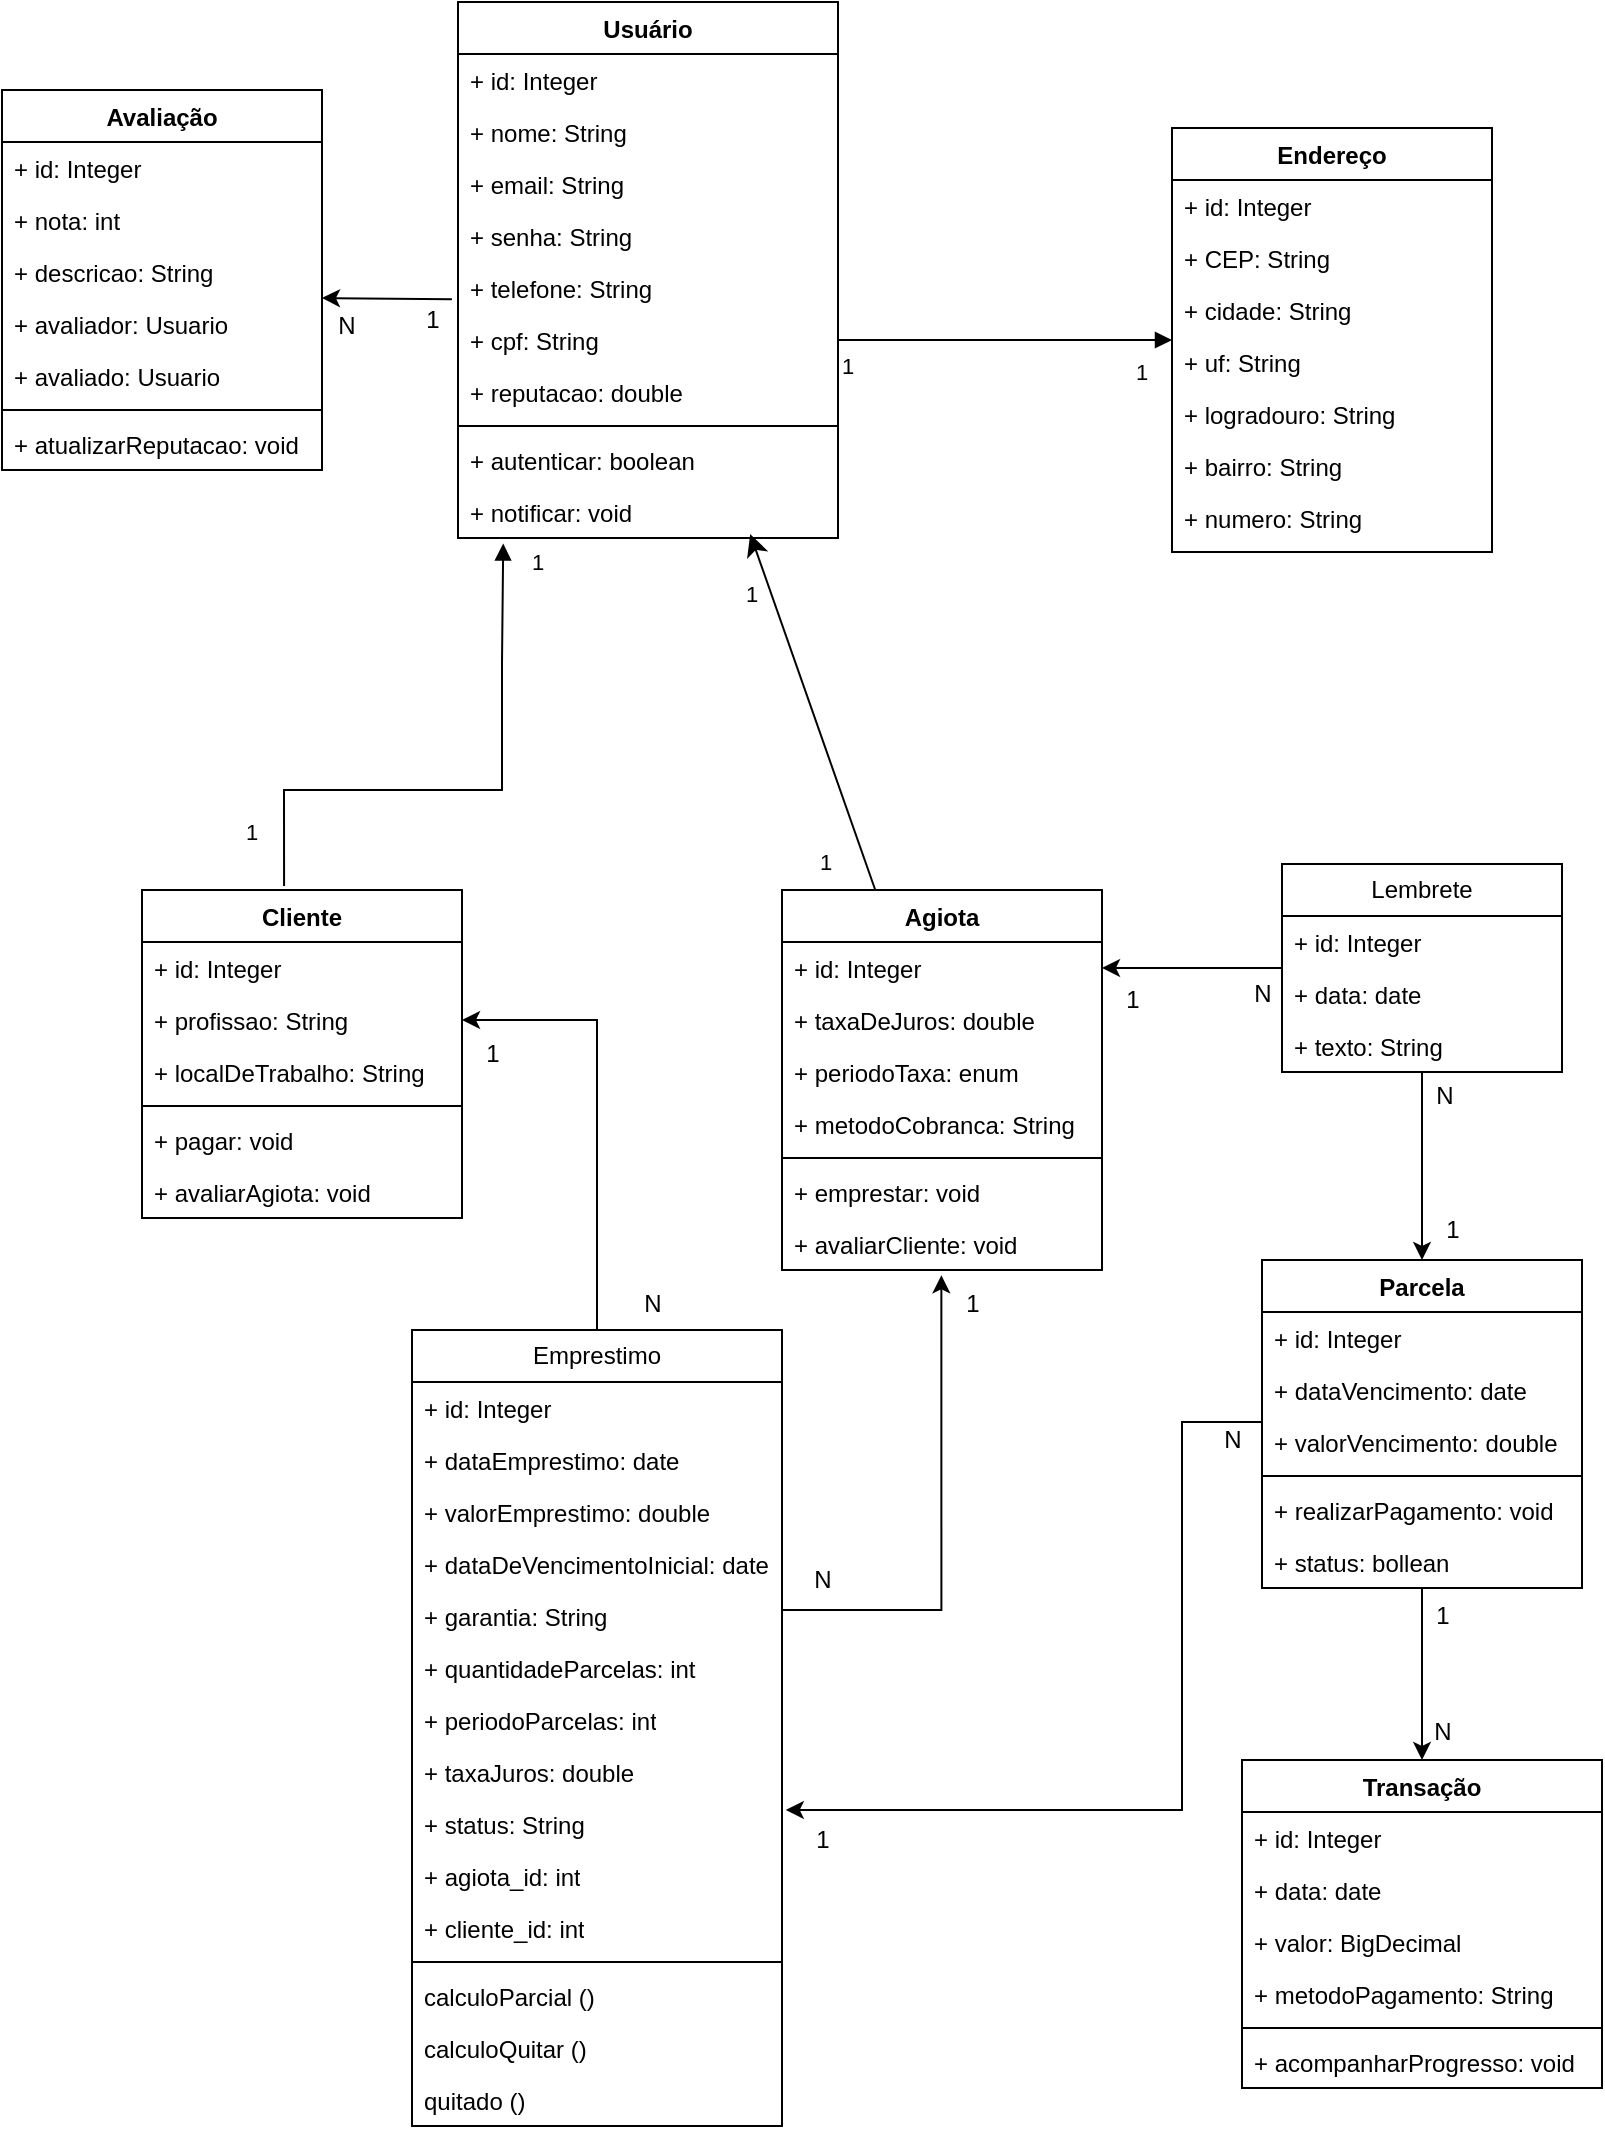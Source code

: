 <mxfile version="24.7.16">
  <diagram id="C5RBs43oDa-KdzZeNtuy" name="Page-1">
    <mxGraphModel grid="1" page="1" gridSize="10" guides="1" tooltips="1" connect="1" arrows="1" fold="1" pageScale="1" pageWidth="827" pageHeight="1169" background="none" math="0" shadow="0">
      <root>
        <mxCell id="WIyWlLk6GJQsqaUBKTNV-0" />
        <mxCell id="WIyWlLk6GJQsqaUBKTNV-1" parent="WIyWlLk6GJQsqaUBKTNV-0" />
        <mxCell id="v2SrnXluoOQOvwRxK5sG-12" value="Usuário&lt;div&gt;&lt;br&gt;&lt;/div&gt;" style="swimlane;fontStyle=1;align=center;verticalAlign=top;childLayout=stackLayout;horizontal=1;startSize=26;horizontalStack=0;resizeParent=1;resizeParentMax=0;resizeLast=0;collapsible=1;marginBottom=0;whiteSpace=wrap;html=1;" vertex="1" parent="WIyWlLk6GJQsqaUBKTNV-1">
          <mxGeometry x="238" y="-44" width="190" height="268" as="geometry" />
        </mxCell>
        <mxCell id="v2SrnXluoOQOvwRxK5sG-13" value="+ id: Integer" style="text;strokeColor=none;fillColor=none;align=left;verticalAlign=top;spacingLeft=4;spacingRight=4;overflow=hidden;rotatable=0;points=[[0,0.5],[1,0.5]];portConstraint=eastwest;whiteSpace=wrap;html=1;" vertex="1" parent="v2SrnXluoOQOvwRxK5sG-12">
          <mxGeometry y="26" width="190" height="26" as="geometry" />
        </mxCell>
        <mxCell id="v2SrnXluoOQOvwRxK5sG-16" value="+ nome: String" style="text;strokeColor=none;fillColor=none;align=left;verticalAlign=top;spacingLeft=4;spacingRight=4;overflow=hidden;rotatable=0;points=[[0,0.5],[1,0.5]];portConstraint=eastwest;whiteSpace=wrap;html=1;" vertex="1" parent="v2SrnXluoOQOvwRxK5sG-12">
          <mxGeometry y="52" width="190" height="26" as="geometry" />
        </mxCell>
        <mxCell id="v2SrnXluoOQOvwRxK5sG-22" value="+ email: String" style="text;strokeColor=none;fillColor=none;align=left;verticalAlign=top;spacingLeft=4;spacingRight=4;overflow=hidden;rotatable=0;points=[[0,0.5],[1,0.5]];portConstraint=eastwest;whiteSpace=wrap;html=1;" vertex="1" parent="v2SrnXluoOQOvwRxK5sG-12">
          <mxGeometry y="78" width="190" height="26" as="geometry" />
        </mxCell>
        <mxCell id="v2SrnXluoOQOvwRxK5sG-18" value="+ senha: String" style="text;strokeColor=none;fillColor=none;align=left;verticalAlign=top;spacingLeft=4;spacingRight=4;overflow=hidden;rotatable=0;points=[[0,0.5],[1,0.5]];portConstraint=eastwest;whiteSpace=wrap;html=1;" vertex="1" parent="v2SrnXluoOQOvwRxK5sG-12">
          <mxGeometry y="104" width="190" height="26" as="geometry" />
        </mxCell>
        <mxCell id="v2SrnXluoOQOvwRxK5sG-19" value="+ telefone: String" style="text;strokeColor=none;fillColor=none;align=left;verticalAlign=top;spacingLeft=4;spacingRight=4;overflow=hidden;rotatable=0;points=[[0,0.5],[1,0.5]];portConstraint=eastwest;whiteSpace=wrap;html=1;" vertex="1" parent="v2SrnXluoOQOvwRxK5sG-12">
          <mxGeometry y="130" width="190" height="26" as="geometry" />
        </mxCell>
        <mxCell id="v2SrnXluoOQOvwRxK5sG-20" value="+ cpf: String" style="text;strokeColor=none;fillColor=none;align=left;verticalAlign=top;spacingLeft=4;spacingRight=4;overflow=hidden;rotatable=0;points=[[0,0.5],[1,0.5]];portConstraint=eastwest;whiteSpace=wrap;html=1;" vertex="1" parent="v2SrnXluoOQOvwRxK5sG-12">
          <mxGeometry y="156" width="190" height="26" as="geometry" />
        </mxCell>
        <mxCell id="JB7IDkOEAcVmS822lS0g-2" value="+ reputacao: double" style="text;strokeColor=none;fillColor=none;align=left;verticalAlign=top;spacingLeft=4;spacingRight=4;overflow=hidden;rotatable=0;points=[[0,0.5],[1,0.5]];portConstraint=eastwest;whiteSpace=wrap;html=1;" vertex="1" parent="v2SrnXluoOQOvwRxK5sG-12">
          <mxGeometry y="182" width="190" height="26" as="geometry" />
        </mxCell>
        <mxCell id="v2SrnXluoOQOvwRxK5sG-14" value="" style="line;strokeWidth=1;fillColor=none;align=left;verticalAlign=middle;spacingTop=-1;spacingLeft=3;spacingRight=3;rotatable=0;labelPosition=right;points=[];portConstraint=eastwest;strokeColor=inherit;" vertex="1" parent="v2SrnXluoOQOvwRxK5sG-12">
          <mxGeometry y="208" width="190" height="8" as="geometry" />
        </mxCell>
        <mxCell id="v2SrnXluoOQOvwRxK5sG-15" value="+ autenticar: boolean" style="text;strokeColor=none;fillColor=none;align=left;verticalAlign=top;spacingLeft=4;spacingRight=4;overflow=hidden;rotatable=0;points=[[0,0.5],[1,0.5]];portConstraint=eastwest;whiteSpace=wrap;html=1;" vertex="1" parent="v2SrnXluoOQOvwRxK5sG-12">
          <mxGeometry y="216" width="190" height="26" as="geometry" />
        </mxCell>
        <mxCell id="v2SrnXluoOQOvwRxK5sG-52" value="+ notificar: void" style="text;strokeColor=none;fillColor=none;align=left;verticalAlign=top;spacingLeft=4;spacingRight=4;overflow=hidden;rotatable=0;points=[[0,0.5],[1,0.5]];portConstraint=eastwest;whiteSpace=wrap;html=1;" vertex="1" parent="v2SrnXluoOQOvwRxK5sG-12">
          <mxGeometry y="242" width="190" height="26" as="geometry" />
        </mxCell>
        <mxCell id="v2SrnXluoOQOvwRxK5sG-25" value="Cliente" style="swimlane;fontStyle=1;align=center;verticalAlign=top;childLayout=stackLayout;horizontal=1;startSize=26;horizontalStack=0;resizeParent=1;resizeParentMax=0;resizeLast=0;collapsible=1;marginBottom=0;whiteSpace=wrap;html=1;" vertex="1" parent="WIyWlLk6GJQsqaUBKTNV-1">
          <mxGeometry x="80" y="400" width="160" height="164" as="geometry" />
        </mxCell>
        <mxCell id="v2SrnXluoOQOvwRxK5sG-26" value="+ id: Integer" style="text;strokeColor=none;fillColor=none;align=left;verticalAlign=top;spacingLeft=4;spacingRight=4;overflow=hidden;rotatable=0;points=[[0,0.5],[1,0.5]];portConstraint=eastwest;whiteSpace=wrap;html=1;" vertex="1" parent="v2SrnXluoOQOvwRxK5sG-25">
          <mxGeometry y="26" width="160" height="26" as="geometry" />
        </mxCell>
        <mxCell id="j5a6vcm2FAJv5zUQc_0I-11" value="+ profissao: String" style="text;strokeColor=none;fillColor=none;align=left;verticalAlign=top;spacingLeft=4;spacingRight=4;overflow=hidden;rotatable=0;points=[[0,0.5],[1,0.5]];portConstraint=eastwest;whiteSpace=wrap;html=1;" vertex="1" parent="v2SrnXluoOQOvwRxK5sG-25">
          <mxGeometry y="52" width="160" height="26" as="geometry" />
        </mxCell>
        <mxCell id="j5a6vcm2FAJv5zUQc_0I-12" value="+ localDeTrabalho: String" style="text;strokeColor=none;fillColor=none;align=left;verticalAlign=top;spacingLeft=4;spacingRight=4;overflow=hidden;rotatable=0;points=[[0,0.5],[1,0.5]];portConstraint=eastwest;whiteSpace=wrap;html=1;" vertex="1" parent="v2SrnXluoOQOvwRxK5sG-25">
          <mxGeometry y="78" width="160" height="26" as="geometry" />
        </mxCell>
        <mxCell id="v2SrnXluoOQOvwRxK5sG-27" value="" style="line;strokeWidth=1;fillColor=none;align=left;verticalAlign=middle;spacingTop=-1;spacingLeft=3;spacingRight=3;rotatable=0;labelPosition=right;points=[];portConstraint=eastwest;strokeColor=inherit;" vertex="1" parent="v2SrnXluoOQOvwRxK5sG-25">
          <mxGeometry y="104" width="160" height="8" as="geometry" />
        </mxCell>
        <mxCell id="QLj2_t5xrcanLwD87ALV-13" value="+ pagar: void" style="text;strokeColor=none;fillColor=none;align=left;verticalAlign=top;spacingLeft=4;spacingRight=4;overflow=hidden;rotatable=0;points=[[0,0.5],[1,0.5]];portConstraint=eastwest;whiteSpace=wrap;html=1;" vertex="1" parent="v2SrnXluoOQOvwRxK5sG-25">
          <mxGeometry y="112" width="160" height="26" as="geometry" />
        </mxCell>
        <mxCell id="v2SrnXluoOQOvwRxK5sG-51" value="+ avaliarAgiota: void" style="text;strokeColor=none;fillColor=none;align=left;verticalAlign=top;spacingLeft=4;spacingRight=4;overflow=hidden;rotatable=0;points=[[0,0.5],[1,0.5]];portConstraint=eastwest;whiteSpace=wrap;html=1;" vertex="1" parent="v2SrnXluoOQOvwRxK5sG-25">
          <mxGeometry y="138" width="160" height="26" as="geometry" />
        </mxCell>
        <mxCell id="v2SrnXluoOQOvwRxK5sG-29" value="Agiota" style="swimlane;fontStyle=1;align=center;verticalAlign=top;childLayout=stackLayout;horizontal=1;startSize=26;horizontalStack=0;resizeParent=1;resizeParentMax=0;resizeLast=0;collapsible=1;marginBottom=0;whiteSpace=wrap;html=1;" vertex="1" parent="WIyWlLk6GJQsqaUBKTNV-1">
          <mxGeometry x="400" y="400" width="160" height="190" as="geometry" />
        </mxCell>
        <mxCell id="j5a6vcm2FAJv5zUQc_0I-2" value="+ id: Integer" style="text;strokeColor=none;fillColor=none;align=left;verticalAlign=top;spacingLeft=4;spacingRight=4;overflow=hidden;rotatable=0;points=[[0,0.5],[1,0.5]];portConstraint=eastwest;whiteSpace=wrap;html=1;" vertex="1" parent="v2SrnXluoOQOvwRxK5sG-29">
          <mxGeometry y="26" width="160" height="26" as="geometry" />
        </mxCell>
        <mxCell id="saadcB1_mglVclJks-Oz-9" value="+ taxaDeJuros: double" style="text;strokeColor=none;fillColor=none;align=left;verticalAlign=top;spacingLeft=4;spacingRight=4;overflow=hidden;rotatable=0;points=[[0,0.5],[1,0.5]];portConstraint=eastwest;whiteSpace=wrap;html=1;" vertex="1" parent="v2SrnXluoOQOvwRxK5sG-29">
          <mxGeometry y="52" width="160" height="26" as="geometry" />
        </mxCell>
        <mxCell id="qcoBHxahvdtwTvxc8CkW-5" value="+ periodoTaxa: enum" style="text;strokeColor=none;fillColor=none;align=left;verticalAlign=top;spacingLeft=4;spacingRight=4;overflow=hidden;rotatable=0;points=[[0,0.5],[1,0.5]];portConstraint=eastwest;whiteSpace=wrap;html=1;" vertex="1" parent="v2SrnXluoOQOvwRxK5sG-29">
          <mxGeometry y="78" width="160" height="26" as="geometry" />
        </mxCell>
        <mxCell id="v2SrnXluoOQOvwRxK5sG-30" value="+ metodoCobranca: String" style="text;strokeColor=none;fillColor=none;align=left;verticalAlign=top;spacingLeft=4;spacingRight=4;overflow=hidden;rotatable=0;points=[[0,0.5],[1,0.5]];portConstraint=eastwest;whiteSpace=wrap;html=1;" vertex="1" parent="v2SrnXluoOQOvwRxK5sG-29">
          <mxGeometry y="104" width="160" height="26" as="geometry" />
        </mxCell>
        <mxCell id="v2SrnXluoOQOvwRxK5sG-31" value="" style="line;strokeWidth=1;fillColor=none;align=left;verticalAlign=middle;spacingTop=-1;spacingLeft=3;spacingRight=3;rotatable=0;labelPosition=right;points=[];portConstraint=eastwest;strokeColor=inherit;" vertex="1" parent="v2SrnXluoOQOvwRxK5sG-29">
          <mxGeometry y="130" width="160" height="8" as="geometry" />
        </mxCell>
        <mxCell id="v2SrnXluoOQOvwRxK5sG-32" value="+ emprestar: void" style="text;strokeColor=none;fillColor=none;align=left;verticalAlign=top;spacingLeft=4;spacingRight=4;overflow=hidden;rotatable=0;points=[[0,0.5],[1,0.5]];portConstraint=eastwest;whiteSpace=wrap;html=1;" vertex="1" parent="v2SrnXluoOQOvwRxK5sG-29">
          <mxGeometry y="138" width="160" height="26" as="geometry" />
        </mxCell>
        <mxCell id="v2SrnXluoOQOvwRxK5sG-50" value="+ avaliarCliente: void" style="text;strokeColor=none;fillColor=none;align=left;verticalAlign=top;spacingLeft=4;spacingRight=4;overflow=hidden;rotatable=0;points=[[0,0.5],[1,0.5]];portConstraint=eastwest;whiteSpace=wrap;html=1;" vertex="1" parent="v2SrnXluoOQOvwRxK5sG-29">
          <mxGeometry y="164" width="160" height="26" as="geometry" />
        </mxCell>
        <mxCell id="v2SrnXluoOQOvwRxK5sG-33" style="edgeStyle=none;curved=1;rounded=0;orthogonalLoop=1;jettySize=auto;html=1;fontSize=12;startSize=8;endSize=8;entryX=0.769;entryY=0.923;entryDx=0;entryDy=0;entryPerimeter=0;" edge="1" parent="WIyWlLk6GJQsqaUBKTNV-1" source="v2SrnXluoOQOvwRxK5sG-29" target="v2SrnXluoOQOvwRxK5sG-52">
          <mxGeometry relative="1" as="geometry">
            <mxPoint x="370" y="340" as="targetPoint" />
          </mxGeometry>
        </mxCell>
        <mxCell id="v2SrnXluoOQOvwRxK5sG-40" value="Transação&lt;div&gt;&lt;br&gt;&lt;/div&gt;" style="swimlane;fontStyle=1;align=center;verticalAlign=top;childLayout=stackLayout;horizontal=1;startSize=26;horizontalStack=0;resizeParent=1;resizeParentMax=0;resizeLast=0;collapsible=1;marginBottom=0;whiteSpace=wrap;html=1;" vertex="1" parent="WIyWlLk6GJQsqaUBKTNV-1">
          <mxGeometry x="630" y="835" width="180" height="164" as="geometry" />
        </mxCell>
        <mxCell id="j5a6vcm2FAJv5zUQc_0I-7" value="+ id: Integer" style="text;strokeColor=none;fillColor=none;align=left;verticalAlign=top;spacingLeft=4;spacingRight=4;overflow=hidden;rotatable=0;points=[[0,0.5],[1,0.5]];portConstraint=eastwest;whiteSpace=wrap;html=1;" vertex="1" parent="v2SrnXluoOQOvwRxK5sG-40">
          <mxGeometry y="26" width="180" height="26" as="geometry" />
        </mxCell>
        <mxCell id="j5a6vcm2FAJv5zUQc_0I-9" value="+ data: date" style="text;strokeColor=none;fillColor=none;align=left;verticalAlign=top;spacingLeft=4;spacingRight=4;overflow=hidden;rotatable=0;points=[[0,0.5],[1,0.5]];portConstraint=eastwest;whiteSpace=wrap;html=1;" vertex="1" parent="v2SrnXluoOQOvwRxK5sG-40">
          <mxGeometry y="52" width="180" height="26" as="geometry" />
        </mxCell>
        <mxCell id="j5a6vcm2FAJv5zUQc_0I-8" value="+ valor: BigDecimal" style="text;strokeColor=none;fillColor=none;align=left;verticalAlign=top;spacingLeft=4;spacingRight=4;overflow=hidden;rotatable=0;points=[[0,0.5],[1,0.5]];portConstraint=eastwest;whiteSpace=wrap;html=1;" vertex="1" parent="v2SrnXluoOQOvwRxK5sG-40">
          <mxGeometry y="78" width="180" height="26" as="geometry" />
        </mxCell>
        <mxCell id="saadcB1_mglVclJks-Oz-11" value="+ metodoPagamento: String" style="text;strokeColor=none;fillColor=none;align=left;verticalAlign=top;spacingLeft=4;spacingRight=4;overflow=hidden;rotatable=0;points=[[0,0.5],[1,0.5]];portConstraint=eastwest;whiteSpace=wrap;html=1;" vertex="1" parent="v2SrnXluoOQOvwRxK5sG-40">
          <mxGeometry y="104" width="180" height="26" as="geometry" />
        </mxCell>
        <mxCell id="v2SrnXluoOQOvwRxK5sG-42" value="" style="line;strokeWidth=1;fillColor=none;align=left;verticalAlign=middle;spacingTop=-1;spacingLeft=3;spacingRight=3;rotatable=0;labelPosition=right;points=[];portConstraint=eastwest;strokeColor=inherit;" vertex="1" parent="v2SrnXluoOQOvwRxK5sG-40">
          <mxGeometry y="130" width="180" height="8" as="geometry" />
        </mxCell>
        <mxCell id="saadcB1_mglVclJks-Oz-12" value="+ acompanharProgresso: void" style="text;strokeColor=none;fillColor=none;align=left;verticalAlign=top;spacingLeft=4;spacingRight=4;overflow=hidden;rotatable=0;points=[[0,0.5],[1,0.5]];portConstraint=eastwest;whiteSpace=wrap;html=1;" vertex="1" parent="v2SrnXluoOQOvwRxK5sG-40">
          <mxGeometry y="138" width="180" height="26" as="geometry" />
        </mxCell>
        <mxCell id="j5a6vcm2FAJv5zUQc_0I-13" value="Endereço" style="swimlane;fontStyle=1;align=center;verticalAlign=top;childLayout=stackLayout;horizontal=1;startSize=26;horizontalStack=0;resizeParent=1;resizeParentMax=0;resizeLast=0;collapsible=1;marginBottom=0;whiteSpace=wrap;html=1;" vertex="1" parent="WIyWlLk6GJQsqaUBKTNV-1">
          <mxGeometry x="595" y="19" width="160" height="212" as="geometry" />
        </mxCell>
        <mxCell id="j5a6vcm2FAJv5zUQc_0I-14" value="+ id: Integer" style="text;strokeColor=none;fillColor=none;align=left;verticalAlign=top;spacingLeft=4;spacingRight=4;overflow=hidden;rotatable=0;points=[[0,0.5],[1,0.5]];portConstraint=eastwest;whiteSpace=wrap;html=1;" vertex="1" parent="j5a6vcm2FAJv5zUQc_0I-13">
          <mxGeometry y="26" width="160" height="26" as="geometry" />
        </mxCell>
        <mxCell id="qcoBHxahvdtwTvxc8CkW-0" value="+ CEP: String" style="text;strokeColor=none;fillColor=none;align=left;verticalAlign=top;spacingLeft=4;spacingRight=4;overflow=hidden;rotatable=0;points=[[0,0.5],[1,0.5]];portConstraint=eastwest;whiteSpace=wrap;html=1;" vertex="1" parent="j5a6vcm2FAJv5zUQc_0I-13">
          <mxGeometry y="52" width="160" height="26" as="geometry" />
        </mxCell>
        <mxCell id="j5a6vcm2FAJv5zUQc_0I-21" value="+ cidade: String" style="text;strokeColor=none;fillColor=none;align=left;verticalAlign=top;spacingLeft=4;spacingRight=4;overflow=hidden;rotatable=0;points=[[0,0.5],[1,0.5]];portConstraint=eastwest;whiteSpace=wrap;html=1;" vertex="1" parent="j5a6vcm2FAJv5zUQc_0I-13">
          <mxGeometry y="78" width="160" height="26" as="geometry" />
        </mxCell>
        <mxCell id="-AlbuD4h2CzQfQA9EBtz-0" value="+ uf: String" style="text;strokeColor=none;fillColor=none;align=left;verticalAlign=top;spacingLeft=4;spacingRight=4;overflow=hidden;rotatable=0;points=[[0,0.5],[1,0.5]];portConstraint=eastwest;whiteSpace=wrap;html=1;" vertex="1" parent="j5a6vcm2FAJv5zUQc_0I-13">
          <mxGeometry y="104" width="160" height="26" as="geometry" />
        </mxCell>
        <mxCell id="j5a6vcm2FAJv5zUQc_0I-20" value="+ logradouro: String" style="text;strokeColor=none;fillColor=none;align=left;verticalAlign=top;spacingLeft=4;spacingRight=4;overflow=hidden;rotatable=0;points=[[0,0.5],[1,0.5]];portConstraint=eastwest;whiteSpace=wrap;html=1;" vertex="1" parent="j5a6vcm2FAJv5zUQc_0I-13">
          <mxGeometry y="130" width="160" height="26" as="geometry" />
        </mxCell>
        <mxCell id="qcoBHxahvdtwTvxc8CkW-2" value="+ bairro: String" style="text;strokeColor=none;fillColor=none;align=left;verticalAlign=top;spacingLeft=4;spacingRight=4;overflow=hidden;rotatable=0;points=[[0,0.5],[1,0.5]];portConstraint=eastwest;whiteSpace=wrap;html=1;" vertex="1" parent="j5a6vcm2FAJv5zUQc_0I-13">
          <mxGeometry y="156" width="160" height="26" as="geometry" />
        </mxCell>
        <mxCell id="qcoBHxahvdtwTvxc8CkW-1" value="+ numero: String" style="text;strokeColor=none;fillColor=none;align=left;verticalAlign=top;spacingLeft=4;spacingRight=4;overflow=hidden;rotatable=0;points=[[0,0.5],[1,0.5]];portConstraint=eastwest;whiteSpace=wrap;html=1;" vertex="1" parent="j5a6vcm2FAJv5zUQc_0I-13">
          <mxGeometry y="182" width="160" height="30" as="geometry" />
        </mxCell>
        <mxCell id="saadcB1_mglVclJks-Oz-7" value="1" style="endArrow=block;endFill=1;html=1;edgeStyle=orthogonalEdgeStyle;align=left;verticalAlign=top;rounded=0;exitX=1;exitY=0.5;exitDx=0;exitDy=0;" edge="1" parent="WIyWlLk6GJQsqaUBKTNV-1" source="v2SrnXluoOQOvwRxK5sG-20" target="j5a6vcm2FAJv5zUQc_0I-13">
          <mxGeometry x="-1" relative="1" as="geometry">
            <mxPoint x="330" y="390" as="sourcePoint" />
            <mxPoint x="490" y="390" as="targetPoint" />
          </mxGeometry>
        </mxCell>
        <mxCell id="saadcB1_mglVclJks-Oz-8" value="1" style="edgeLabel;resizable=0;html=1;align=left;verticalAlign=bottom;" connectable="0" vertex="1" parent="saadcB1_mglVclJks-Oz-7">
          <mxGeometry x="-1" relative="1" as="geometry">
            <mxPoint x="147" y="24" as="offset" />
          </mxGeometry>
        </mxCell>
        <mxCell id="SH_-pgpx97LRYWRGCl_o-17" value="1" style="endArrow=block;endFill=1;html=1;edgeStyle=orthogonalEdgeStyle;align=left;verticalAlign=top;rounded=0;exitX=0.444;exitY=-0.012;exitDx=0;exitDy=0;exitPerimeter=0;entryX=0.119;entryY=1.106;entryDx=0;entryDy=0;entryPerimeter=0;" edge="1" parent="WIyWlLk6GJQsqaUBKTNV-1" source="v2SrnXluoOQOvwRxK5sG-25" target="v2SrnXluoOQOvwRxK5sG-52">
          <mxGeometry x="-0.716" y="21" relative="1" as="geometry">
            <mxPoint x="59.75" y="335" as="sourcePoint" />
            <mxPoint x="259.75" y="309" as="targetPoint" />
            <Array as="points">
              <mxPoint x="151" y="350" />
              <mxPoint x="260" y="350" />
              <mxPoint x="260" y="286" />
            </Array>
            <mxPoint as="offset" />
          </mxGeometry>
        </mxCell>
        <mxCell id="SH_-pgpx97LRYWRGCl_o-18" value="1" style="edgeLabel;resizable=0;html=1;align=left;verticalAlign=bottom;" connectable="0" vertex="1" parent="SH_-pgpx97LRYWRGCl_o-17">
          <mxGeometry x="-1" relative="1" as="geometry">
            <mxPoint x="229" y="-138" as="offset" />
          </mxGeometry>
        </mxCell>
        <mxCell id="SH_-pgpx97LRYWRGCl_o-24" value="1" style="edgeLabel;resizable=0;html=1;align=left;verticalAlign=bottom;" connectable="0" vertex="1" parent="WIyWlLk6GJQsqaUBKTNV-1">
          <mxGeometry x="414.0" y="340.032" as="geometry">
            <mxPoint x="3" y="54" as="offset" />
          </mxGeometry>
        </mxCell>
        <mxCell id="SH_-pgpx97LRYWRGCl_o-27" value="1" style="edgeLabel;resizable=0;html=1;align=left;verticalAlign=bottom;" connectable="0" vertex="1" parent="WIyWlLk6GJQsqaUBKTNV-1">
          <mxGeometry x="270" y="190.002" as="geometry">
            <mxPoint x="3" y="54" as="offset" />
          </mxGeometry>
        </mxCell>
        <mxCell id="pUL1D1qQFuEWMh_KnfK6-23" style="edgeStyle=orthogonalEdgeStyle;rounded=0;orthogonalLoop=1;jettySize=auto;html=1;entryX=1;entryY=0.5;entryDx=0;entryDy=0;" edge="1" parent="WIyWlLk6GJQsqaUBKTNV-1" source="lJLf7gAtNsUIsMO96nSD-0" target="j5a6vcm2FAJv5zUQc_0I-11">
          <mxGeometry relative="1" as="geometry" />
        </mxCell>
        <mxCell id="pUL1D1qQFuEWMh_KnfK6-26" style="edgeStyle=orthogonalEdgeStyle;rounded=0;orthogonalLoop=1;jettySize=auto;html=1;entryX=0.498;entryY=1.102;entryDx=0;entryDy=0;entryPerimeter=0;" edge="1" parent="WIyWlLk6GJQsqaUBKTNV-1" source="lJLf7gAtNsUIsMO96nSD-0" target="v2SrnXluoOQOvwRxK5sG-50">
          <mxGeometry relative="1" as="geometry">
            <mxPoint x="480" y="600" as="targetPoint" />
            <Array as="points">
              <mxPoint x="480" y="760" />
            </Array>
          </mxGeometry>
        </mxCell>
        <mxCell id="lJLf7gAtNsUIsMO96nSD-0" value="Emprestimo" style="swimlane;fontStyle=0;childLayout=stackLayout;horizontal=1;startSize=26;fillColor=none;horizontalStack=0;resizeParent=1;resizeParentMax=0;resizeLast=0;collapsible=1;marginBottom=0;whiteSpace=wrap;html=1;" vertex="1" parent="WIyWlLk6GJQsqaUBKTNV-1">
          <mxGeometry x="215" y="620" width="185" height="398" as="geometry">
            <mxRectangle x="235" y="622" width="100" height="30" as="alternateBounds" />
          </mxGeometry>
        </mxCell>
        <mxCell id="pUL1D1qQFuEWMh_KnfK6-17" value="+ id: Integer" style="text;strokeColor=none;fillColor=none;align=left;verticalAlign=top;spacingLeft=4;spacingRight=4;overflow=hidden;rotatable=0;points=[[0,0.5],[1,0.5]];portConstraint=eastwest;whiteSpace=wrap;html=1;" vertex="1" parent="lJLf7gAtNsUIsMO96nSD-0">
          <mxGeometry y="26" width="185" height="26" as="geometry" />
        </mxCell>
        <mxCell id="lJLf7gAtNsUIsMO96nSD-1" value="+ dataEmprestimo: date" style="text;strokeColor=none;fillColor=none;align=left;verticalAlign=top;spacingLeft=4;spacingRight=4;overflow=hidden;rotatable=0;points=[[0,0.5],[1,0.5]];portConstraint=eastwest;whiteSpace=wrap;html=1;" vertex="1" parent="lJLf7gAtNsUIsMO96nSD-0">
          <mxGeometry y="52" width="185" height="26" as="geometry" />
        </mxCell>
        <mxCell id="lJLf7gAtNsUIsMO96nSD-2" value="+ valorEmprestimo: double" style="text;strokeColor=none;fillColor=none;align=left;verticalAlign=top;spacingLeft=4;spacingRight=4;overflow=hidden;rotatable=0;points=[[0,0.5],[1,0.5]];portConstraint=eastwest;whiteSpace=wrap;html=1;" vertex="1" parent="lJLf7gAtNsUIsMO96nSD-0">
          <mxGeometry y="78" width="185" height="26" as="geometry" />
        </mxCell>
        <mxCell id="pUL1D1qQFuEWMh_KnfK6-1" value="+ dataDeVencimentoInicial: date" style="text;strokeColor=none;fillColor=none;align=left;verticalAlign=top;spacingLeft=4;spacingRight=4;overflow=hidden;rotatable=0;points=[[0,0.5],[1,0.5]];portConstraint=eastwest;whiteSpace=wrap;html=1;" vertex="1" parent="lJLf7gAtNsUIsMO96nSD-0">
          <mxGeometry y="104" width="185" height="26" as="geometry" />
        </mxCell>
        <mxCell id="lJLf7gAtNsUIsMO96nSD-3" value="+ garantia: String" style="text;strokeColor=none;fillColor=none;align=left;verticalAlign=top;spacingLeft=4;spacingRight=4;overflow=hidden;rotatable=0;points=[[0,0.5],[1,0.5]];portConstraint=eastwest;whiteSpace=wrap;html=1;" vertex="1" parent="lJLf7gAtNsUIsMO96nSD-0">
          <mxGeometry y="130" width="185" height="26" as="geometry" />
        </mxCell>
        <mxCell id="lJLf7gAtNsUIsMO96nSD-4" value="+ quantidadeParcelas: int" style="text;strokeColor=none;fillColor=none;align=left;verticalAlign=top;spacingLeft=4;spacingRight=4;overflow=hidden;rotatable=0;points=[[0,0.5],[1,0.5]];portConstraint=eastwest;whiteSpace=wrap;html=1;" vertex="1" parent="lJLf7gAtNsUIsMO96nSD-0">
          <mxGeometry y="156" width="185" height="26" as="geometry" />
        </mxCell>
        <mxCell id="lJLf7gAtNsUIsMO96nSD-5" value="+ periodoParcelas: int" style="text;strokeColor=none;fillColor=none;align=left;verticalAlign=top;spacingLeft=4;spacingRight=4;overflow=hidden;rotatable=0;points=[[0,0.5],[1,0.5]];portConstraint=eastwest;whiteSpace=wrap;html=1;" vertex="1" parent="lJLf7gAtNsUIsMO96nSD-0">
          <mxGeometry y="182" width="185" height="26" as="geometry" />
        </mxCell>
        <mxCell id="lJLf7gAtNsUIsMO96nSD-6" value="+ taxaJuros: double" style="text;strokeColor=none;fillColor=none;align=left;verticalAlign=top;spacingLeft=4;spacingRight=4;overflow=hidden;rotatable=0;points=[[0,0.5],[1,0.5]];portConstraint=eastwest;whiteSpace=wrap;html=1;" vertex="1" parent="lJLf7gAtNsUIsMO96nSD-0">
          <mxGeometry y="208" width="185" height="26" as="geometry" />
        </mxCell>
        <mxCell id="lJLf7gAtNsUIsMO96nSD-7" value="+ status: String" style="text;strokeColor=none;fillColor=none;align=left;verticalAlign=top;spacingLeft=4;spacingRight=4;overflow=hidden;rotatable=0;points=[[0,0.5],[1,0.5]];portConstraint=eastwest;whiteSpace=wrap;html=1;" vertex="1" parent="lJLf7gAtNsUIsMO96nSD-0">
          <mxGeometry y="234" width="185" height="26" as="geometry" />
        </mxCell>
        <mxCell id="pUL1D1qQFuEWMh_KnfK6-21" value="+ agiota_id: int" style="text;strokeColor=none;fillColor=none;align=left;verticalAlign=top;spacingLeft=4;spacingRight=4;overflow=hidden;rotatable=0;points=[[0,0.5],[1,0.5]];portConstraint=eastwest;whiteSpace=wrap;html=1;" vertex="1" parent="lJLf7gAtNsUIsMO96nSD-0">
          <mxGeometry y="260" width="185" height="26" as="geometry" />
        </mxCell>
        <mxCell id="pUL1D1qQFuEWMh_KnfK6-22" value="+ cliente_id: int" style="text;strokeColor=none;fillColor=none;align=left;verticalAlign=top;spacingLeft=4;spacingRight=4;overflow=hidden;rotatable=0;points=[[0,0.5],[1,0.5]];portConstraint=eastwest;whiteSpace=wrap;html=1;" vertex="1" parent="lJLf7gAtNsUIsMO96nSD-0">
          <mxGeometry y="286" width="185" height="26" as="geometry" />
        </mxCell>
        <mxCell id="lJLf7gAtNsUIsMO96nSD-8" value="" style="line;strokeWidth=1;fillColor=none;align=left;verticalAlign=middle;spacingTop=-1;spacingLeft=3;spacingRight=3;rotatable=0;labelPosition=right;points=[];portConstraint=eastwest;strokeColor=inherit;" vertex="1" parent="lJLf7gAtNsUIsMO96nSD-0">
          <mxGeometry y="312" width="185" height="8" as="geometry" />
        </mxCell>
        <mxCell id="lJLf7gAtNsUIsMO96nSD-9" value="calculoParcial ()" style="text;strokeColor=none;fillColor=none;align=left;verticalAlign=top;spacingLeft=4;spacingRight=4;overflow=hidden;rotatable=0;points=[[0,0.5],[1,0.5]];portConstraint=eastwest;whiteSpace=wrap;html=1;" vertex="1" parent="lJLf7gAtNsUIsMO96nSD-0">
          <mxGeometry y="320" width="185" height="26" as="geometry" />
        </mxCell>
        <mxCell id="lJLf7gAtNsUIsMO96nSD-10" value="calculoQuitar ()" style="text;strokeColor=none;fillColor=none;align=left;verticalAlign=top;spacingLeft=4;spacingRight=4;overflow=hidden;rotatable=0;points=[[0,0.5],[1,0.5]];portConstraint=eastwest;whiteSpace=wrap;html=1;" vertex="1" parent="lJLf7gAtNsUIsMO96nSD-0">
          <mxGeometry y="346" width="185" height="26" as="geometry" />
        </mxCell>
        <mxCell id="lJLf7gAtNsUIsMO96nSD-11" value="quitado ()" style="text;strokeColor=none;fillColor=none;align=left;verticalAlign=top;spacingLeft=4;spacingRight=4;overflow=hidden;rotatable=0;points=[[0,0.5],[1,0.5]];portConstraint=eastwest;whiteSpace=wrap;html=1;" vertex="1" parent="lJLf7gAtNsUIsMO96nSD-0">
          <mxGeometry y="372" width="185" height="26" as="geometry" />
        </mxCell>
        <mxCell id="lJLf7gAtNsUIsMO96nSD-31" style="edgeStyle=orthogonalEdgeStyle;rounded=0;orthogonalLoop=1;jettySize=auto;html=1;entryX=1;entryY=0.5;entryDx=0;entryDy=0;" edge="1" parent="WIyWlLk6GJQsqaUBKTNV-1" source="lJLf7gAtNsUIsMO96nSD-22" target="j5a6vcm2FAJv5zUQc_0I-2">
          <mxGeometry relative="1" as="geometry" />
        </mxCell>
        <mxCell id="lJLf7gAtNsUIsMO96nSD-35" style="edgeStyle=orthogonalEdgeStyle;rounded=0;orthogonalLoop=1;jettySize=auto;html=1;entryX=0.5;entryY=0;entryDx=0;entryDy=0;" edge="1" parent="WIyWlLk6GJQsqaUBKTNV-1" source="lJLf7gAtNsUIsMO96nSD-22" target="dpFj3wAuOy8O5c6sijX8-0">
          <mxGeometry relative="1" as="geometry" />
        </mxCell>
        <mxCell id="lJLf7gAtNsUIsMO96nSD-22" value="Lembrete" style="swimlane;fontStyle=0;childLayout=stackLayout;horizontal=1;startSize=26;fillColor=none;horizontalStack=0;resizeParent=1;resizeParentMax=0;resizeLast=0;collapsible=1;marginBottom=0;whiteSpace=wrap;html=1;" vertex="1" parent="WIyWlLk6GJQsqaUBKTNV-1">
          <mxGeometry x="650" y="387" width="140" height="104" as="geometry" />
        </mxCell>
        <mxCell id="pUL1D1qQFuEWMh_KnfK6-15" value="+ id: Integer" style="text;strokeColor=none;fillColor=none;align=left;verticalAlign=top;spacingLeft=4;spacingRight=4;overflow=hidden;rotatable=0;points=[[0,0.5],[1,0.5]];portConstraint=eastwest;whiteSpace=wrap;html=1;" vertex="1" parent="lJLf7gAtNsUIsMO96nSD-22">
          <mxGeometry y="26" width="140" height="26" as="geometry" />
        </mxCell>
        <mxCell id="lJLf7gAtNsUIsMO96nSD-23" value="+ data: date" style="text;strokeColor=none;fillColor=none;align=left;verticalAlign=top;spacingLeft=4;spacingRight=4;overflow=hidden;rotatable=0;points=[[0,0.5],[1,0.5]];portConstraint=eastwest;whiteSpace=wrap;html=1;" vertex="1" parent="lJLf7gAtNsUIsMO96nSD-22">
          <mxGeometry y="52" width="140" height="26" as="geometry" />
        </mxCell>
        <mxCell id="lJLf7gAtNsUIsMO96nSD-24" value="+ texto: String" style="text;strokeColor=none;fillColor=none;align=left;verticalAlign=top;spacingLeft=4;spacingRight=4;overflow=hidden;rotatable=0;points=[[0,0.5],[1,0.5]];portConstraint=eastwest;whiteSpace=wrap;html=1;" vertex="1" parent="lJLf7gAtNsUIsMO96nSD-22">
          <mxGeometry y="78" width="140" height="26" as="geometry" />
        </mxCell>
        <mxCell id="lJLf7gAtNsUIsMO96nSD-32" value="N" style="text;html=1;align=center;verticalAlign=middle;resizable=0;points=[];autosize=1;strokeColor=none;fillColor=none;" vertex="1" parent="WIyWlLk6GJQsqaUBKTNV-1">
          <mxGeometry x="625" y="437" width="30" height="30" as="geometry" />
        </mxCell>
        <mxCell id="lJLf7gAtNsUIsMO96nSD-33" value="1" style="text;html=1;align=center;verticalAlign=middle;resizable=0;points=[];autosize=1;strokeColor=none;fillColor=none;" vertex="1" parent="WIyWlLk6GJQsqaUBKTNV-1">
          <mxGeometry x="560" y="440" width="30" height="30" as="geometry" />
        </mxCell>
        <mxCell id="lJLf7gAtNsUIsMO96nSD-41" value="N" style="text;html=1;align=center;verticalAlign=middle;resizable=0;points=[];autosize=1;strokeColor=none;fillColor=none;" vertex="1" parent="WIyWlLk6GJQsqaUBKTNV-1">
          <mxGeometry x="716" y="488" width="30" height="30" as="geometry" />
        </mxCell>
        <mxCell id="lJLf7gAtNsUIsMO96nSD-42" value="M" style="text;html=1;align=center;verticalAlign=middle;resizable=0;points=[];autosize=1;strokeColor=none;fillColor=none;" vertex="1" parent="WIyWlLk6GJQsqaUBKTNV-1">
          <mxGeometry x="655" y="590" width="30" height="30" as="geometry" />
        </mxCell>
        <mxCell id="pUL1D1qQFuEWMh_KnfK6-5" style="edgeStyle=orthogonalEdgeStyle;rounded=0;orthogonalLoop=1;jettySize=auto;html=1;entryX=0.5;entryY=0;entryDx=0;entryDy=0;" edge="1" parent="WIyWlLk6GJQsqaUBKTNV-1" source="dpFj3wAuOy8O5c6sijX8-0" target="v2SrnXluoOQOvwRxK5sG-40">
          <mxGeometry relative="1" as="geometry" />
        </mxCell>
        <mxCell id="dpFj3wAuOy8O5c6sijX8-0" value="Parcela&lt;div&gt;&lt;br&gt;&lt;/div&gt;" style="swimlane;fontStyle=1;align=center;verticalAlign=top;childLayout=stackLayout;horizontal=1;startSize=26;horizontalStack=0;resizeParent=1;resizeParentMax=0;resizeLast=0;collapsible=1;marginBottom=0;whiteSpace=wrap;html=1;" vertex="1" parent="WIyWlLk6GJQsqaUBKTNV-1">
          <mxGeometry x="640" y="585" width="160" height="164" as="geometry" />
        </mxCell>
        <mxCell id="pUL1D1qQFuEWMh_KnfK6-16" value="+ id: Integer" style="text;strokeColor=none;fillColor=none;align=left;verticalAlign=top;spacingLeft=4;spacingRight=4;overflow=hidden;rotatable=0;points=[[0,0.5],[1,0.5]];portConstraint=eastwest;whiteSpace=wrap;html=1;" vertex="1" parent="dpFj3wAuOy8O5c6sijX8-0">
          <mxGeometry y="26" width="160" height="26" as="geometry" />
        </mxCell>
        <mxCell id="dpFj3wAuOy8O5c6sijX8-4" value="+ dataVencimento: date" style="text;strokeColor=none;fillColor=none;align=left;verticalAlign=top;spacingLeft=4;spacingRight=4;overflow=hidden;rotatable=0;points=[[0,0.5],[1,0.5]];portConstraint=eastwest;whiteSpace=wrap;html=1;" vertex="1" parent="dpFj3wAuOy8O5c6sijX8-0">
          <mxGeometry y="52" width="160" height="26" as="geometry" />
        </mxCell>
        <mxCell id="lJLf7gAtNsUIsMO96nSD-20" value="+ valorVencimento: double" style="text;strokeColor=none;fillColor=none;align=left;verticalAlign=top;spacingLeft=4;spacingRight=4;overflow=hidden;rotatable=0;points=[[0,0.5],[1,0.5]];portConstraint=eastwest;whiteSpace=wrap;html=1;" vertex="1" parent="dpFj3wAuOy8O5c6sijX8-0">
          <mxGeometry y="78" width="160" height="26" as="geometry" />
        </mxCell>
        <mxCell id="dpFj3wAuOy8O5c6sijX8-2" value="" style="line;strokeWidth=1;fillColor=none;align=left;verticalAlign=middle;spacingTop=-1;spacingLeft=3;spacingRight=3;rotatable=0;labelPosition=right;points=[];portConstraint=eastwest;strokeColor=inherit;" vertex="1" parent="dpFj3wAuOy8O5c6sijX8-0">
          <mxGeometry y="104" width="160" height="8" as="geometry" />
        </mxCell>
        <mxCell id="v2SrnXluoOQOvwRxK5sG-43" value="+ realizarPagamento: void" style="text;strokeColor=none;fillColor=none;align=left;verticalAlign=top;spacingLeft=4;spacingRight=4;overflow=hidden;rotatable=0;points=[[0,0.5],[1,0.5]];portConstraint=eastwest;whiteSpace=wrap;html=1;" vertex="1" parent="dpFj3wAuOy8O5c6sijX8-0">
          <mxGeometry y="112" width="160" height="26" as="geometry" />
        </mxCell>
        <mxCell id="lJLf7gAtNsUIsMO96nSD-21" value="+ status: bollean" style="text;strokeColor=none;fillColor=none;align=left;verticalAlign=top;spacingLeft=4;spacingRight=4;overflow=hidden;rotatable=0;points=[[0,0.5],[1,0.5]];portConstraint=eastwest;whiteSpace=wrap;html=1;" vertex="1" parent="dpFj3wAuOy8O5c6sijX8-0">
          <mxGeometry y="138" width="160" height="26" as="geometry" />
        </mxCell>
        <mxCell id="pUL1D1qQFuEWMh_KnfK6-7" value="N" style="text;html=1;align=center;verticalAlign=middle;resizable=0;points=[];autosize=1;strokeColor=none;fillColor=none;" vertex="1" parent="WIyWlLk6GJQsqaUBKTNV-1">
          <mxGeometry x="715" y="806" width="30" height="30" as="geometry" />
        </mxCell>
        <mxCell id="pUL1D1qQFuEWMh_KnfK6-14" value="N" style="text;html=1;align=center;verticalAlign=middle;resizable=0;points=[];autosize=1;strokeColor=none;fillColor=none;" vertex="1" parent="WIyWlLk6GJQsqaUBKTNV-1">
          <mxGeometry x="405" y="730" width="30" height="30" as="geometry" />
        </mxCell>
        <mxCell id="pUL1D1qQFuEWMh_KnfK6-20" value="1" style="text;html=1;align=center;verticalAlign=middle;resizable=0;points=[];autosize=1;strokeColor=none;fillColor=none;" vertex="1" parent="WIyWlLk6GJQsqaUBKTNV-1">
          <mxGeometry x="715" y="748" width="30" height="30" as="geometry" />
        </mxCell>
        <mxCell id="pUL1D1qQFuEWMh_KnfK6-24" value="N" style="text;html=1;align=center;verticalAlign=middle;resizable=0;points=[];autosize=1;strokeColor=none;fillColor=none;" vertex="1" parent="WIyWlLk6GJQsqaUBKTNV-1">
          <mxGeometry x="320" y="592" width="30" height="30" as="geometry" />
        </mxCell>
        <mxCell id="pUL1D1qQFuEWMh_KnfK6-25" value="1" style="text;html=1;align=center;verticalAlign=middle;resizable=0;points=[];autosize=1;strokeColor=none;fillColor=none;" vertex="1" parent="WIyWlLk6GJQsqaUBKTNV-1">
          <mxGeometry x="240" y="467" width="30" height="30" as="geometry" />
        </mxCell>
        <mxCell id="pUL1D1qQFuEWMh_KnfK6-27" value="1" style="text;html=1;align=center;verticalAlign=middle;resizable=0;points=[];autosize=1;strokeColor=none;fillColor=none;" vertex="1" parent="WIyWlLk6GJQsqaUBKTNV-1">
          <mxGeometry x="480" y="592" width="30" height="30" as="geometry" />
        </mxCell>
        <mxCell id="pUL1D1qQFuEWMh_KnfK6-28" style="edgeStyle=orthogonalEdgeStyle;rounded=0;orthogonalLoop=1;jettySize=auto;html=1;entryX=0.398;entryY=-0.033;entryDx=0;entryDy=0;entryPerimeter=0;" edge="1" parent="WIyWlLk6GJQsqaUBKTNV-1">
          <mxGeometry relative="1" as="geometry">
            <Array as="points">
              <mxPoint x="600" y="666" />
              <mxPoint x="600" y="860" />
              <mxPoint x="402" y="860" />
            </Array>
            <mxPoint x="640" y="666" as="sourcePoint" />
            <mxPoint x="401.94" y="859.01" as="targetPoint" />
          </mxGeometry>
        </mxCell>
        <mxCell id="pUL1D1qQFuEWMh_KnfK6-29" value="N" style="text;html=1;align=center;verticalAlign=middle;resizable=0;points=[];autosize=1;strokeColor=none;fillColor=none;" vertex="1" parent="WIyWlLk6GJQsqaUBKTNV-1">
          <mxGeometry x="610" y="660" width="30" height="30" as="geometry" />
        </mxCell>
        <mxCell id="pUL1D1qQFuEWMh_KnfK6-30" value="1" style="text;html=1;align=center;verticalAlign=middle;resizable=0;points=[];autosize=1;strokeColor=none;fillColor=none;" vertex="1" parent="WIyWlLk6GJQsqaUBKTNV-1">
          <mxGeometry x="405" y="860" width="30" height="30" as="geometry" />
        </mxCell>
        <mxCell id="JB7IDkOEAcVmS822lS0g-3" value="Avaliação" style="swimlane;fontStyle=1;align=center;verticalAlign=top;childLayout=stackLayout;horizontal=1;startSize=26;horizontalStack=0;resizeParent=1;resizeParentMax=0;resizeLast=0;collapsible=1;marginBottom=0;whiteSpace=wrap;html=1;" vertex="1" parent="WIyWlLk6GJQsqaUBKTNV-1">
          <mxGeometry x="10" width="160" height="190" as="geometry" />
        </mxCell>
        <mxCell id="JB7IDkOEAcVmS822lS0g-4" value="+ id: Integer" style="text;strokeColor=none;fillColor=none;align=left;verticalAlign=top;spacingLeft=4;spacingRight=4;overflow=hidden;rotatable=0;points=[[0,0.5],[1,0.5]];portConstraint=eastwest;whiteSpace=wrap;html=1;" vertex="1" parent="JB7IDkOEAcVmS822lS0g-3">
          <mxGeometry y="26" width="160" height="26" as="geometry" />
        </mxCell>
        <mxCell id="JB7IDkOEAcVmS822lS0g-5" value="+ nota: int" style="text;strokeColor=none;fillColor=none;align=left;verticalAlign=top;spacingLeft=4;spacingRight=4;overflow=hidden;rotatable=0;points=[[0,0.5],[1,0.5]];portConstraint=eastwest;whiteSpace=wrap;html=1;" vertex="1" parent="JB7IDkOEAcVmS822lS0g-3">
          <mxGeometry y="52" width="160" height="26" as="geometry" />
        </mxCell>
        <mxCell id="JB7IDkOEAcVmS822lS0g-6" value="+ descricao: String" style="text;strokeColor=none;fillColor=none;align=left;verticalAlign=top;spacingLeft=4;spacingRight=4;overflow=hidden;rotatable=0;points=[[0,0.5],[1,0.5]];portConstraint=eastwest;whiteSpace=wrap;html=1;" vertex="1" parent="JB7IDkOEAcVmS822lS0g-3">
          <mxGeometry y="78" width="160" height="26" as="geometry" />
        </mxCell>
        <mxCell id="JB7IDkOEAcVmS822lS0g-19" value="" style="endArrow=classic;html=1;rounded=0;exitX=-0.016;exitY=0.718;exitDx=0;exitDy=0;exitPerimeter=0;" edge="1" parent="JB7IDkOEAcVmS822lS0g-3" source="v2SrnXluoOQOvwRxK5sG-19">
          <mxGeometry width="50" height="50" relative="1" as="geometry">
            <mxPoint x="110" y="154" as="sourcePoint" />
            <mxPoint x="160" y="104" as="targetPoint" />
          </mxGeometry>
        </mxCell>
        <mxCell id="JB7IDkOEAcVmS822lS0g-7" value="+ avaliador: Usuario" style="text;strokeColor=none;fillColor=none;align=left;verticalAlign=top;spacingLeft=4;spacingRight=4;overflow=hidden;rotatable=0;points=[[0,0.5],[1,0.5]];portConstraint=eastwest;whiteSpace=wrap;html=1;" vertex="1" parent="JB7IDkOEAcVmS822lS0g-3">
          <mxGeometry y="104" width="160" height="26" as="geometry" />
        </mxCell>
        <mxCell id="JB7IDkOEAcVmS822lS0g-8" value="+ avaliado: Usuario" style="text;strokeColor=none;fillColor=none;align=left;verticalAlign=top;spacingLeft=4;spacingRight=4;overflow=hidden;rotatable=0;points=[[0,0.5],[1,0.5]];portConstraint=eastwest;whiteSpace=wrap;html=1;" vertex="1" parent="JB7IDkOEAcVmS822lS0g-3">
          <mxGeometry y="130" width="160" height="26" as="geometry" />
        </mxCell>
        <mxCell id="JB7IDkOEAcVmS822lS0g-13" value="" style="line;strokeWidth=1;fillColor=none;align=left;verticalAlign=middle;spacingTop=-1;spacingLeft=3;spacingRight=3;rotatable=0;labelPosition=right;points=[];portConstraint=eastwest;strokeColor=inherit;" vertex="1" parent="JB7IDkOEAcVmS822lS0g-3">
          <mxGeometry y="156" width="160" height="8" as="geometry" />
        </mxCell>
        <mxCell id="JB7IDkOEAcVmS822lS0g-11" value="+ atualizarReputacao: void" style="text;strokeColor=none;fillColor=none;align=left;verticalAlign=top;spacingLeft=4;spacingRight=4;overflow=hidden;rotatable=0;points=[[0,0.5],[1,0.5]];portConstraint=eastwest;whiteSpace=wrap;html=1;" vertex="1" parent="JB7IDkOEAcVmS822lS0g-3">
          <mxGeometry y="164" width="160" height="26" as="geometry" />
        </mxCell>
        <mxCell id="JB7IDkOEAcVmS822lS0g-20" value="1" style="text;html=1;align=center;verticalAlign=middle;resizable=0;points=[];autosize=1;strokeColor=none;fillColor=none;" vertex="1" parent="WIyWlLk6GJQsqaUBKTNV-1">
          <mxGeometry x="210" y="100" width="30" height="30" as="geometry" />
        </mxCell>
        <mxCell id="JB7IDkOEAcVmS822lS0g-21" value="N" style="text;html=1;align=center;verticalAlign=middle;resizable=0;points=[];autosize=1;strokeColor=none;fillColor=none;" vertex="1" parent="WIyWlLk6GJQsqaUBKTNV-1">
          <mxGeometry x="167" y="103" width="30" height="30" as="geometry" />
        </mxCell>
        <mxCell id="kZfhS5gwF0rsuiBOjYw8-0" value="1" style="text;html=1;align=center;verticalAlign=middle;resizable=0;points=[];autosize=1;strokeColor=none;fillColor=none;" vertex="1" parent="WIyWlLk6GJQsqaUBKTNV-1">
          <mxGeometry x="720" y="555" width="30" height="30" as="geometry" />
        </mxCell>
      </root>
    </mxGraphModel>
  </diagram>
</mxfile>
